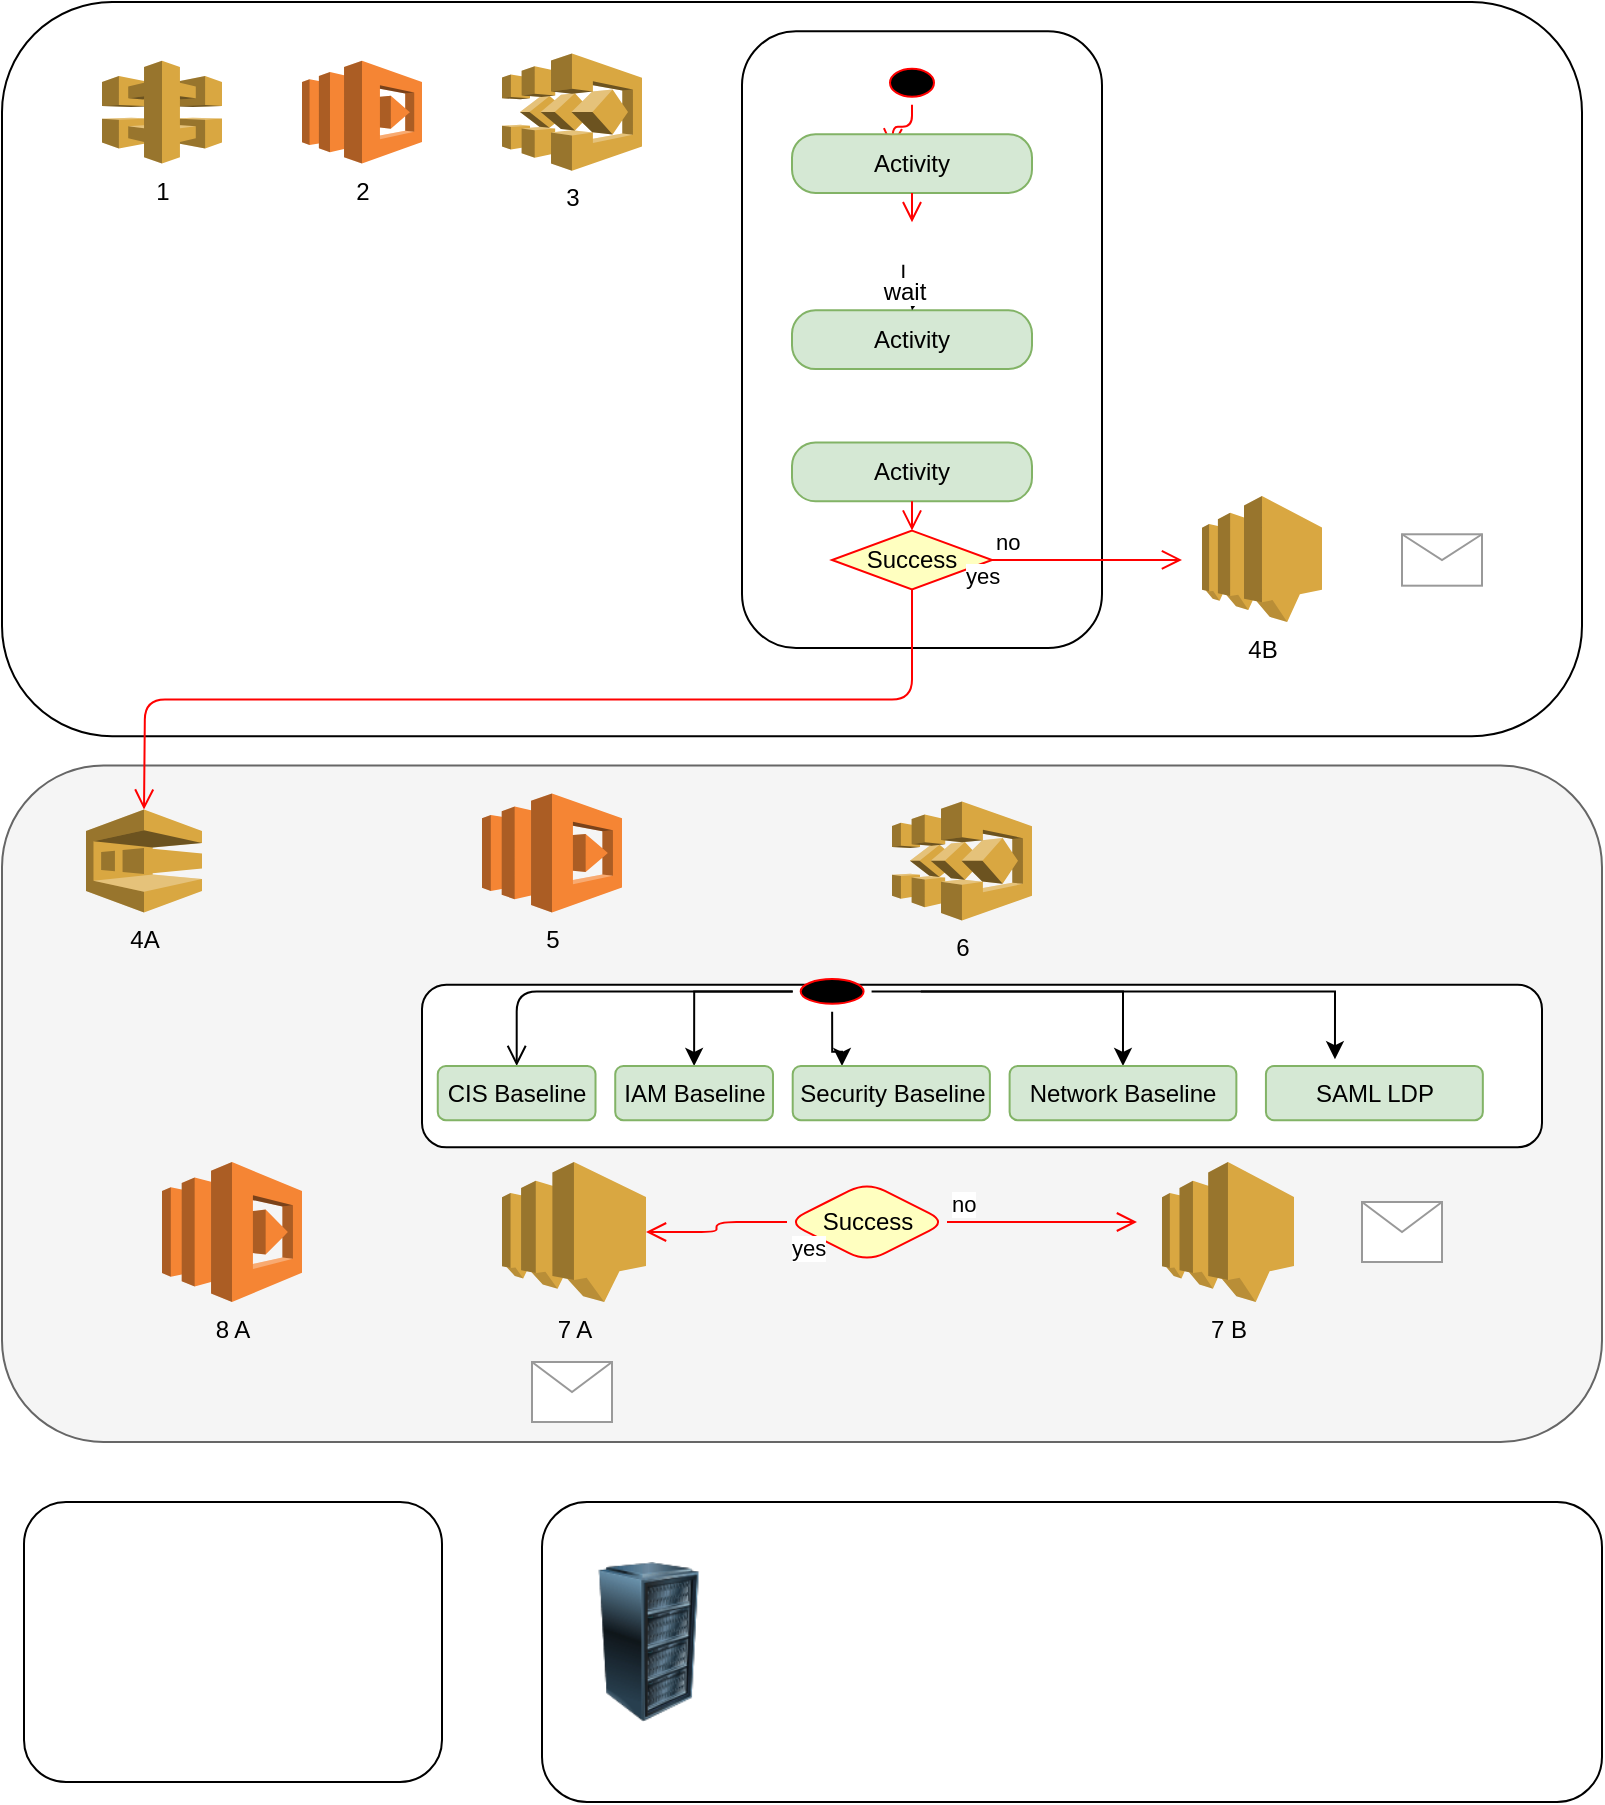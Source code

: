<mxfile version="12.8.8" type="github">
  <diagram id="WfH6MDtKDfJ6waaItS2T" name="Page-1">
    <mxGraphModel dx="1148" dy="819" grid="1" gridSize="10" guides="1" tooltips="1" connect="1" arrows="1" fold="1" page="1" pageScale="1" pageWidth="850" pageHeight="1100" math="0" shadow="0">
      <root>
        <mxCell id="0" />
        <mxCell id="1" parent="0" />
        <mxCell id="BPMfRk1yV8FtOF04pn1L-1" value="" style="rounded=1;whiteSpace=wrap;html=1;" parent="1" vertex="1">
          <mxGeometry x="30" y="40" width="790" height="367.089" as="geometry" />
        </mxCell>
        <mxCell id="BPMfRk1yV8FtOF04pn1L-2" value="1" style="outlineConnect=0;dashed=0;verticalLabelPosition=bottom;verticalAlign=top;align=center;html=1;shape=mxgraph.aws3.api_gateway;fillColor=#D9A741;gradientColor=none;" parent="1" vertex="1">
          <mxGeometry x="80" y="69.367" width="60" height="51.392" as="geometry" />
        </mxCell>
        <mxCell id="BPMfRk1yV8FtOF04pn1L-3" value="2" style="outlineConnect=0;dashed=0;verticalLabelPosition=bottom;verticalAlign=top;align=center;html=1;shape=mxgraph.aws3.lambda;fillColor=#F58534;gradientColor=none;" parent="1" vertex="1">
          <mxGeometry x="180" y="69.367" width="60" height="51.392" as="geometry" />
        </mxCell>
        <mxCell id="BPMfRk1yV8FtOF04pn1L-4" value="3" style="outlineConnect=0;dashed=0;verticalLabelPosition=bottom;verticalAlign=top;align=center;html=1;shape=mxgraph.aws3.step_functions;fillColor=#D9A741;gradientColor=none;" parent="1" vertex="1">
          <mxGeometry x="280" y="65.696" width="70" height="58.734" as="geometry" />
        </mxCell>
        <mxCell id="BPMfRk1yV8FtOF04pn1L-5" value="z" style="rounded=1;whiteSpace=wrap;html=1;" parent="1" vertex="1">
          <mxGeometry x="400" y="54.684" width="180" height="308.354" as="geometry" />
        </mxCell>
        <mxCell id="BPMfRk1yV8FtOF04pn1L-6" value="" style="ellipse;html=1;shape=startState;fillColor=#000000;strokeColor=#ff0000;" parent="1" vertex="1">
          <mxGeometry x="470" y="69.367" width="30" height="22.025" as="geometry" />
        </mxCell>
        <mxCell id="BPMfRk1yV8FtOF04pn1L-7" value="" style="edgeStyle=orthogonalEdgeStyle;html=1;verticalAlign=bottom;endArrow=open;endSize=8;strokeColor=#ff0000;" parent="1" source="BPMfRk1yV8FtOF04pn1L-6" edge="1">
          <mxGeometry relative="1" as="geometry">
            <mxPoint x="475" y="113.418" as="targetPoint" />
          </mxGeometry>
        </mxCell>
        <mxCell id="BPMfRk1yV8FtOF04pn1L-8" value="Activity" style="rounded=1;whiteSpace=wrap;html=1;arcSize=40;fillColor=#d5e8d4;strokeColor=#82b366;" parent="1" vertex="1">
          <mxGeometry x="425" y="106.076" width="120" height="29.367" as="geometry" />
        </mxCell>
        <mxCell id="BPMfRk1yV8FtOF04pn1L-9" value="" style="edgeStyle=orthogonalEdgeStyle;html=1;verticalAlign=bottom;endArrow=open;endSize=8;strokeColor=#ff0000;" parent="1" source="BPMfRk1yV8FtOF04pn1L-8" edge="1">
          <mxGeometry relative="1" as="geometry">
            <mxPoint x="485" y="150.127" as="targetPoint" />
          </mxGeometry>
        </mxCell>
        <mxCell id="BPMfRk1yV8FtOF04pn1L-11" value="Activity" style="rounded=1;whiteSpace=wrap;html=1;arcSize=40;fillColor=#d5e8d4;strokeColor=#82b366;" parent="1" vertex="1">
          <mxGeometry x="425" y="194.177" width="120" height="29.367" as="geometry" />
        </mxCell>
        <mxCell id="BPMfRk1yV8FtOF04pn1L-20" value="" style="edgeStyle=orthogonalEdgeStyle;rounded=0;orthogonalLoop=1;jettySize=auto;html=1;" parent="1" source="BPMfRk1yV8FtOF04pn1L-14" edge="1">
          <mxGeometry relative="1" as="geometry">
            <mxPoint x="485" y="194.177" as="targetPoint" />
          </mxGeometry>
        </mxCell>
        <mxCell id="BPMfRk1yV8FtOF04pn1L-14" value="wait" style="shape=image;html=1;verticalAlign=top;verticalLabelPosition=bottom;labelBackgroundColor=#ffffff;imageAspect=0;aspect=fixed;image=https://cdn3.iconfinder.com/data/icons/flat-office-icons-1/140/Artboard_1-11-128.png" parent="1" vertex="1">
          <mxGeometry x="470" y="150.127" width="21.266" height="21.266" as="geometry" />
        </mxCell>
        <mxCell id="BPMfRk1yV8FtOF04pn1L-16" value="" style="shape=image;html=1;verticalAlign=top;verticalLabelPosition=bottom;labelBackgroundColor=#ffffff;imageAspect=0;aspect=fixed;image=https://cdn3.iconfinder.com/data/icons/flat-office-icons-1/140/Artboard_1-11-128.png" parent="1" vertex="1">
          <mxGeometry x="470" y="230.886" width="21.266" height="21.266" as="geometry" />
        </mxCell>
        <mxCell id="BPMfRk1yV8FtOF04pn1L-17" value="Activity" style="rounded=1;whiteSpace=wrap;html=1;arcSize=40;fillColor=#d5e8d4;strokeColor=#82b366;" parent="1" vertex="1">
          <mxGeometry x="425" y="260.253" width="120" height="29.367" as="geometry" />
        </mxCell>
        <mxCell id="BPMfRk1yV8FtOF04pn1L-18" value="" style="edgeStyle=orthogonalEdgeStyle;html=1;verticalAlign=bottom;endArrow=open;endSize=8;strokeColor=#ff0000;" parent="1" source="BPMfRk1yV8FtOF04pn1L-17" edge="1">
          <mxGeometry relative="1" as="geometry">
            <mxPoint x="485" y="304.304" as="targetPoint" />
          </mxGeometry>
        </mxCell>
        <mxCell id="xHL0qlbopt9t59H8bF5Y-1" value="Success" style="rhombus;whiteSpace=wrap;html=1;fillColor=#ffffc0;strokeColor=#ff0000;" vertex="1" parent="1">
          <mxGeometry x="445" y="304.304" width="80" height="29.367" as="geometry" />
        </mxCell>
        <mxCell id="xHL0qlbopt9t59H8bF5Y-2" value="no" style="edgeStyle=orthogonalEdgeStyle;html=1;align=left;verticalAlign=bottom;endArrow=open;endSize=8;strokeColor=#ff0000;" edge="1" source="xHL0qlbopt9t59H8bF5Y-1" parent="1">
          <mxGeometry x="-1" relative="1" as="geometry">
            <mxPoint x="620" y="318.987" as="targetPoint" />
          </mxGeometry>
        </mxCell>
        <mxCell id="xHL0qlbopt9t59H8bF5Y-5" value="" style="rounded=1;whiteSpace=wrap;html=1;fillColor=#f5f5f5;strokeColor=#666666;fontColor=#333333;" vertex="1" parent="1">
          <mxGeometry x="30" y="421.77" width="800" height="338.23" as="geometry" />
        </mxCell>
        <mxCell id="xHL0qlbopt9t59H8bF5Y-6" value="4A" style="outlineConnect=0;dashed=0;verticalLabelPosition=bottom;verticalAlign=top;align=center;html=1;shape=mxgraph.aws3.sqs;fillColor=#D9A741;gradientColor=none;" vertex="1" parent="1">
          <mxGeometry x="72" y="443.797" width="58" height="51.392" as="geometry" />
        </mxCell>
        <mxCell id="xHL0qlbopt9t59H8bF5Y-3" value="yes" style="edgeStyle=orthogonalEdgeStyle;html=1;align=left;verticalAlign=top;endArrow=open;endSize=8;strokeColor=#ff0000;exitX=0.5;exitY=1;exitDx=0;exitDy=0;" edge="1" source="xHL0qlbopt9t59H8bF5Y-1" parent="1">
          <mxGeometry x="-1" y="32" relative="1" as="geometry">
            <mxPoint x="101" y="443.797" as="targetPoint" />
            <mxPoint x="106" y="399.747" as="sourcePoint" />
            <mxPoint x="-7" y="-20" as="offset" />
          </mxGeometry>
        </mxCell>
        <mxCell id="xHL0qlbopt9t59H8bF5Y-7" value="5" style="outlineConnect=0;dashed=0;verticalLabelPosition=bottom;verticalAlign=top;align=center;html=1;shape=mxgraph.aws3.lambda;fillColor=#F58534;gradientColor=none;" vertex="1" parent="1">
          <mxGeometry x="270" y="435.722" width="70" height="59.468" as="geometry" />
        </mxCell>
        <mxCell id="xHL0qlbopt9t59H8bF5Y-8" value="6" style="outlineConnect=0;dashed=0;verticalLabelPosition=bottom;verticalAlign=top;align=center;html=1;shape=mxgraph.aws3.step_functions;fillColor=#D9A741;gradientColor=none;" vertex="1" parent="1">
          <mxGeometry x="475" y="439.759" width="70" height="59.468" as="geometry" />
        </mxCell>
        <mxCell id="xHL0qlbopt9t59H8bF5Y-24" value="" style="group" vertex="1" connectable="0" parent="1">
          <mxGeometry x="240" y="524.557" width="560" height="88.101" as="geometry" />
        </mxCell>
        <mxCell id="xHL0qlbopt9t59H8bF5Y-9" value="" style="rounded=1;whiteSpace=wrap;html=1;" vertex="1" parent="xHL0qlbopt9t59H8bF5Y-24">
          <mxGeometry y="6.777" width="560.0" height="81.324" as="geometry" />
        </mxCell>
        <mxCell id="xHL0qlbopt9t59H8bF5Y-12" value="" style="ellipse;html=1;shape=startState;fillColor=#000000;strokeColor=#ff0000;" vertex="1" parent="xHL0qlbopt9t59H8bF5Y-24">
          <mxGeometry x="185.352" width="39.437" height="20.331" as="geometry" />
        </mxCell>
        <mxCell id="xHL0qlbopt9t59H8bF5Y-13" value="" style="edgeStyle=orthogonalEdgeStyle;html=1;verticalAlign=bottom;endArrow=open;endSize=8;strokeColor=#000000;" edge="1" source="xHL0qlbopt9t59H8bF5Y-12" parent="xHL0qlbopt9t59H8bF5Y-24" target="xHL0qlbopt9t59H8bF5Y-14">
          <mxGeometry relative="1" as="geometry">
            <mxPoint x="28.592" y="74.547" as="targetPoint" />
            <Array as="points" />
          </mxGeometry>
        </mxCell>
        <mxCell id="xHL0qlbopt9t59H8bF5Y-14" value="CIS Baseline" style="html=1;glass=0;rounded=1;fillColor=#d5e8d4;strokeColor=#82b366;" vertex="1" parent="xHL0qlbopt9t59H8bF5Y-24">
          <mxGeometry x="7.887" y="47.439" width="78.873" height="27.108" as="geometry" />
        </mxCell>
        <mxCell id="xHL0qlbopt9t59H8bF5Y-20" style="edgeStyle=orthogonalEdgeStyle;rounded=0;orthogonalLoop=1;jettySize=auto;html=1;entryX=0.5;entryY=0;entryDx=0;entryDy=0;" edge="1" parent="xHL0qlbopt9t59H8bF5Y-24" source="xHL0qlbopt9t59H8bF5Y-12" target="xHL0qlbopt9t59H8bF5Y-16">
          <mxGeometry relative="1" as="geometry" />
        </mxCell>
        <mxCell id="xHL0qlbopt9t59H8bF5Y-16" value="IAM Baseline" style="html=1;rounded=1;glass=0;fillColor=#d5e8d4;strokeColor=#82b366;" vertex="1" parent="xHL0qlbopt9t59H8bF5Y-24">
          <mxGeometry x="96.62" y="47.439" width="78.873" height="27.108" as="geometry" />
        </mxCell>
        <mxCell id="xHL0qlbopt9t59H8bF5Y-21" style="edgeStyle=orthogonalEdgeStyle;rounded=0;orthogonalLoop=1;jettySize=auto;html=1;entryX=0.25;entryY=0;entryDx=0;entryDy=0;" edge="1" parent="xHL0qlbopt9t59H8bF5Y-24" source="xHL0qlbopt9t59H8bF5Y-12" target="xHL0qlbopt9t59H8bF5Y-17">
          <mxGeometry relative="1" as="geometry" />
        </mxCell>
        <mxCell id="xHL0qlbopt9t59H8bF5Y-17" value="Security Baseline" style="html=1;rounded=1;glass=0;fillColor=#d5e8d4;strokeColor=#82b366;" vertex="1" parent="xHL0qlbopt9t59H8bF5Y-24">
          <mxGeometry x="185.352" y="47.439" width="98.592" height="27.108" as="geometry" />
        </mxCell>
        <mxCell id="xHL0qlbopt9t59H8bF5Y-22" style="edgeStyle=orthogonalEdgeStyle;rounded=0;orthogonalLoop=1;jettySize=auto;html=1;exitX=1;exitY=0.5;exitDx=0;exitDy=0;entryX=0.5;entryY=0;entryDx=0;entryDy=0;" edge="1" parent="xHL0qlbopt9t59H8bF5Y-24" source="xHL0qlbopt9t59H8bF5Y-12" target="xHL0qlbopt9t59H8bF5Y-18">
          <mxGeometry relative="1" as="geometry" />
        </mxCell>
        <mxCell id="xHL0qlbopt9t59H8bF5Y-18" value="Network Baseline" style="html=1;rounded=1;glass=0;fillColor=#d5e8d4;strokeColor=#82b366;" vertex="1" parent="xHL0qlbopt9t59H8bF5Y-24">
          <mxGeometry x="293.803" y="47.439" width="113.38" height="27.108" as="geometry" />
        </mxCell>
        <mxCell id="xHL0qlbopt9t59H8bF5Y-23" style="edgeStyle=orthogonalEdgeStyle;rounded=0;orthogonalLoop=1;jettySize=auto;html=1;exitX=0;exitY=0;exitDx=0;exitDy=0;" edge="1" parent="xHL0qlbopt9t59H8bF5Y-24">
          <mxGeometry relative="1" as="geometry">
            <mxPoint x="249.437" y="10.166" as="sourcePoint" />
            <mxPoint x="456.479" y="44.051" as="targetPoint" />
            <Array as="points">
              <mxPoint x="456.479" y="10.166" />
            </Array>
          </mxGeometry>
        </mxCell>
        <mxCell id="xHL0qlbopt9t59H8bF5Y-19" value="SAML LDP" style="html=1;rounded=1;glass=0;fillColor=#d5e8d4;strokeColor=#82b366;" vertex="1" parent="xHL0qlbopt9t59H8bF5Y-24">
          <mxGeometry x="421.972" y="47.439" width="108.451" height="27.108" as="geometry" />
        </mxCell>
        <mxCell id="xHL0qlbopt9t59H8bF5Y-29" value="Success" style="rhombus;whiteSpace=wrap;html=1;fillColor=#ffffc0;strokeColor=#ff0000;rounded=1;glass=0;" vertex="1" parent="1">
          <mxGeometry x="422.5" y="630" width="80" height="40" as="geometry" />
        </mxCell>
        <mxCell id="xHL0qlbopt9t59H8bF5Y-30" value="no" style="edgeStyle=orthogonalEdgeStyle;html=1;align=left;verticalAlign=bottom;endArrow=open;endSize=8;strokeColor=#ff0000;" edge="1" source="xHL0qlbopt9t59H8bF5Y-29" parent="1">
          <mxGeometry x="-1" relative="1" as="geometry">
            <mxPoint x="597.5" y="650" as="targetPoint" />
          </mxGeometry>
        </mxCell>
        <mxCell id="xHL0qlbopt9t59H8bF5Y-31" value="yes" style="edgeStyle=orthogonalEdgeStyle;html=1;align=left;verticalAlign=top;endArrow=open;endSize=8;strokeColor=#ff0000;" edge="1" source="xHL0qlbopt9t59H8bF5Y-29" parent="1" target="xHL0qlbopt9t59H8bF5Y-36">
          <mxGeometry x="-1" relative="1" as="geometry">
            <mxPoint x="463" y="700" as="targetPoint" />
          </mxGeometry>
        </mxCell>
        <mxCell id="xHL0qlbopt9t59H8bF5Y-32" value="4B" style="outlineConnect=0;dashed=0;verticalLabelPosition=bottom;verticalAlign=top;align=center;html=1;shape=mxgraph.aws3.sns;fillColor=#D9A741;gradientColor=none;rounded=1;glass=0;" vertex="1" parent="1">
          <mxGeometry x="630" y="287" width="60" height="63" as="geometry" />
        </mxCell>
        <mxCell id="xHL0qlbopt9t59H8bF5Y-33" value="7 B" style="outlineConnect=0;dashed=0;verticalLabelPosition=bottom;verticalAlign=top;align=center;html=1;shape=mxgraph.aws3.sns;fillColor=#D9A741;gradientColor=none;rounded=1;glass=0;" vertex="1" parent="1">
          <mxGeometry x="610" y="620" width="66" height="70" as="geometry" />
        </mxCell>
        <mxCell id="xHL0qlbopt9t59H8bF5Y-36" value="7 A" style="outlineConnect=0;dashed=0;verticalLabelPosition=bottom;verticalAlign=top;align=center;html=1;shape=mxgraph.aws3.sns;fillColor=#D9A741;gradientColor=none;rounded=1;glass=0;" vertex="1" parent="1">
          <mxGeometry x="280" y="620" width="72" height="70" as="geometry" />
        </mxCell>
        <mxCell id="xHL0qlbopt9t59H8bF5Y-39" value="8 A" style="outlineConnect=0;dashed=0;verticalLabelPosition=bottom;verticalAlign=top;align=center;html=1;shape=mxgraph.aws3.lambda;fillColor=#F58534;gradientColor=none;rounded=1;glass=0;" vertex="1" parent="1">
          <mxGeometry x="110" y="620" width="70" height="70" as="geometry" />
        </mxCell>
        <mxCell id="xHL0qlbopt9t59H8bF5Y-41" value="" style="verticalLabelPosition=bottom;shadow=0;dashed=0;align=center;html=1;verticalAlign=top;strokeWidth=1;shape=mxgraph.mockup.misc.mail2;strokeColor=#999999;rounded=1;glass=0;" vertex="1" parent="1">
          <mxGeometry x="710" y="640" width="40" height="30" as="geometry" />
        </mxCell>
        <mxCell id="xHL0qlbopt9t59H8bF5Y-42" value="" style="verticalLabelPosition=bottom;shadow=0;dashed=0;align=center;html=1;verticalAlign=top;strokeWidth=1;shape=mxgraph.mockup.misc.mail2;strokeColor=#999999;rounded=1;glass=0;" vertex="1" parent="1">
          <mxGeometry x="730" y="306.14" width="40" height="25.7" as="geometry" />
        </mxCell>
        <mxCell id="xHL0qlbopt9t59H8bF5Y-43" value="" style="verticalLabelPosition=bottom;shadow=0;dashed=0;align=center;html=1;verticalAlign=top;strokeWidth=1;shape=mxgraph.mockup.misc.mail2;strokeColor=#999999;rounded=1;glass=0;" vertex="1" parent="1">
          <mxGeometry x="295" y="720" width="40" height="30" as="geometry" />
        </mxCell>
        <mxCell id="xHL0qlbopt9t59H8bF5Y-44" value="" style="rounded=1;whiteSpace=wrap;html=1;glass=0;" vertex="1" parent="1">
          <mxGeometry x="300" y="790" width="530" height="150" as="geometry" />
        </mxCell>
        <mxCell id="xHL0qlbopt9t59H8bF5Y-45" value="" style="rounded=1;whiteSpace=wrap;html=1;glass=0;" vertex="1" parent="1">
          <mxGeometry x="41" y="790" width="209" height="140" as="geometry" />
        </mxCell>
        <mxCell id="xHL0qlbopt9t59H8bF5Y-46" value="" style="image;html=1;labelBackgroundColor=#ffffff;image=img/lib/clip_art/computers/Server_Rack_128x128.png;rounded=1;glass=0;" vertex="1" parent="1">
          <mxGeometry x="327" y="820" width="53" height="80" as="geometry" />
        </mxCell>
      </root>
    </mxGraphModel>
  </diagram>
</mxfile>
